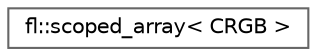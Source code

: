 digraph "Graphical Class Hierarchy"
{
 // LATEX_PDF_SIZE
  bgcolor="transparent";
  edge [fontname=Helvetica,fontsize=10,labelfontname=Helvetica,labelfontsize=10];
  node [fontname=Helvetica,fontsize=10,shape=box,height=0.2,width=0.4];
  rankdir="LR";
  Node0 [id="Node000000",label="fl::scoped_array\< CRGB \>",height=0.2,width=0.4,color="grey40", fillcolor="white", style="filled",URL="$d3/d92/classfl_1_1scoped__array.html",tooltip=" "];
}
